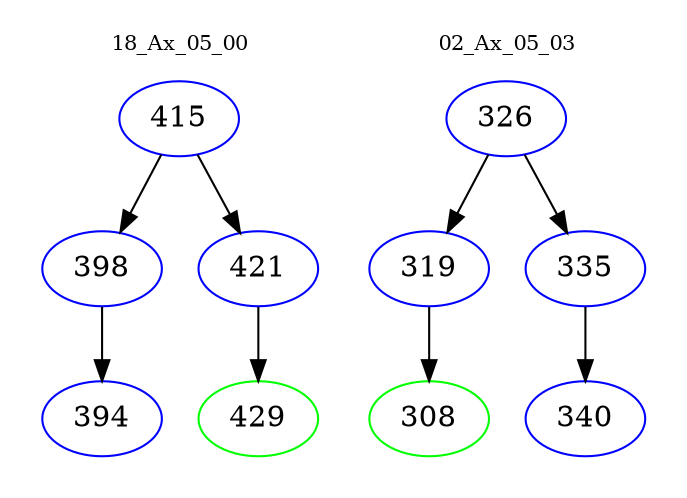 digraph{
subgraph cluster_0 {
color = white
label = "18_Ax_05_00";
fontsize=10;
T0_415 [label="415", color="blue"]
T0_415 -> T0_398 [color="black"]
T0_398 [label="398", color="blue"]
T0_398 -> T0_394 [color="black"]
T0_394 [label="394", color="blue"]
T0_415 -> T0_421 [color="black"]
T0_421 [label="421", color="blue"]
T0_421 -> T0_429 [color="black"]
T0_429 [label="429", color="green"]
}
subgraph cluster_1 {
color = white
label = "02_Ax_05_03";
fontsize=10;
T1_326 [label="326", color="blue"]
T1_326 -> T1_319 [color="black"]
T1_319 [label="319", color="blue"]
T1_319 -> T1_308 [color="black"]
T1_308 [label="308", color="green"]
T1_326 -> T1_335 [color="black"]
T1_335 [label="335", color="blue"]
T1_335 -> T1_340 [color="black"]
T1_340 [label="340", color="blue"]
}
}
